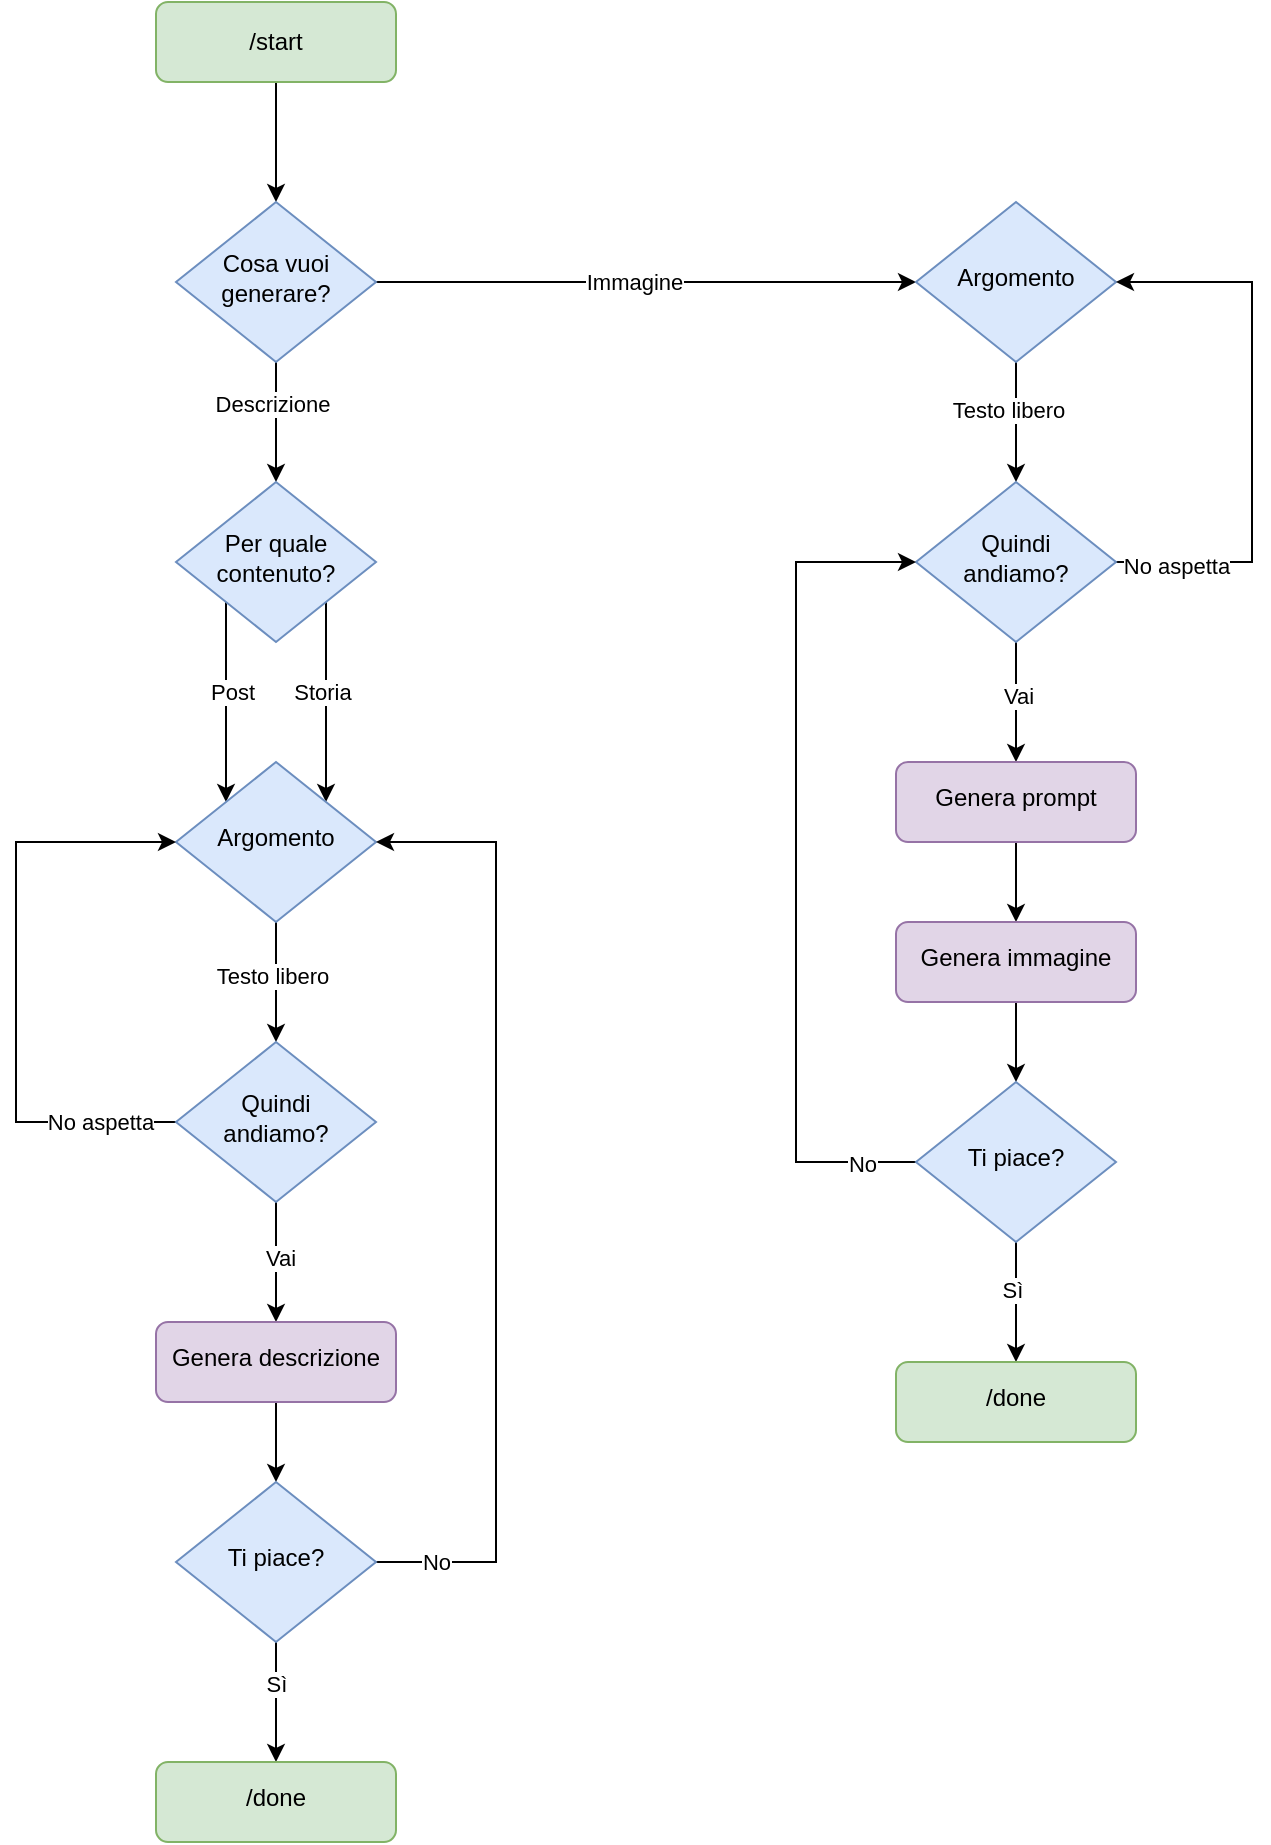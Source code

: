 <mxfile version="23.1.5" type="device">
  <diagram id="C5RBs43oDa-KdzZeNtuy" name="Page-1">
    <mxGraphModel dx="1012" dy="593" grid="1" gridSize="10" guides="1" tooltips="1" connect="1" arrows="1" fold="1" page="1" pageScale="1" pageWidth="827" pageHeight="1169" math="0" shadow="0">
      <root>
        <mxCell id="WIyWlLk6GJQsqaUBKTNV-0" />
        <mxCell id="WIyWlLk6GJQsqaUBKTNV-1" parent="WIyWlLk6GJQsqaUBKTNV-0" />
        <mxCell id="qJ55KxAOVfGeLWlhkWv6-21" style="edgeStyle=orthogonalEdgeStyle;rounded=0;orthogonalLoop=1;jettySize=auto;html=1;entryX=0.5;entryY=0;entryDx=0;entryDy=0;" edge="1" parent="WIyWlLk6GJQsqaUBKTNV-1" source="WIyWlLk6GJQsqaUBKTNV-3" target="WIyWlLk6GJQsqaUBKTNV-6">
          <mxGeometry relative="1" as="geometry" />
        </mxCell>
        <mxCell id="WIyWlLk6GJQsqaUBKTNV-3" value="/start" style="rounded=1;whiteSpace=wrap;html=1;fontSize=12;glass=0;strokeWidth=1;shadow=0;fillColor=#d5e8d4;strokeColor=#82b366;" parent="WIyWlLk6GJQsqaUBKTNV-1" vertex="1">
          <mxGeometry x="160" y="80" width="120" height="40" as="geometry" />
        </mxCell>
        <mxCell id="qJ55KxAOVfGeLWlhkWv6-23" style="edgeStyle=orthogonalEdgeStyle;rounded=0;orthogonalLoop=1;jettySize=auto;html=1;entryX=0.5;entryY=0;entryDx=0;entryDy=0;" edge="1" parent="WIyWlLk6GJQsqaUBKTNV-1" source="WIyWlLk6GJQsqaUBKTNV-6" target="WIyWlLk6GJQsqaUBKTNV-10">
          <mxGeometry relative="1" as="geometry" />
        </mxCell>
        <mxCell id="qJ55KxAOVfGeLWlhkWv6-26" value="Descrizione" style="edgeLabel;html=1;align=center;verticalAlign=middle;resizable=0;points=[];" vertex="1" connectable="0" parent="qJ55KxAOVfGeLWlhkWv6-23">
          <mxGeometry x="-0.31" y="-2" relative="1" as="geometry">
            <mxPoint as="offset" />
          </mxGeometry>
        </mxCell>
        <mxCell id="qJ55KxAOVfGeLWlhkWv6-24" style="edgeStyle=orthogonalEdgeStyle;rounded=0;orthogonalLoop=1;jettySize=auto;html=1;entryX=0;entryY=0.5;entryDx=0;entryDy=0;" edge="1" parent="WIyWlLk6GJQsqaUBKTNV-1" source="WIyWlLk6GJQsqaUBKTNV-6" target="qJ55KxAOVfGeLWlhkWv6-35">
          <mxGeometry relative="1" as="geometry">
            <mxPoint x="320" y="220" as="targetPoint" />
            <Array as="points">
              <mxPoint x="450" y="220" />
            </Array>
          </mxGeometry>
        </mxCell>
        <mxCell id="qJ55KxAOVfGeLWlhkWv6-27" value="Immagine" style="edgeLabel;html=1;align=center;verticalAlign=middle;resizable=0;points=[];" vertex="1" connectable="0" parent="qJ55KxAOVfGeLWlhkWv6-24">
          <mxGeometry x="0.104" y="2" relative="1" as="geometry">
            <mxPoint x="-20" y="2" as="offset" />
          </mxGeometry>
        </mxCell>
        <mxCell id="WIyWlLk6GJQsqaUBKTNV-6" value="Cosa vuoi generare?" style="rhombus;whiteSpace=wrap;html=1;shadow=0;fontFamily=Helvetica;fontSize=12;align=center;strokeWidth=1;spacing=6;spacingTop=-4;fillColor=#dae8fc;strokeColor=#6c8ebf;" parent="WIyWlLk6GJQsqaUBKTNV-1" vertex="1">
          <mxGeometry x="170" y="180" width="100" height="80" as="geometry" />
        </mxCell>
        <mxCell id="qJ55KxAOVfGeLWlhkWv6-28" style="edgeStyle=orthogonalEdgeStyle;rounded=0;orthogonalLoop=1;jettySize=auto;html=1;exitX=0;exitY=1;exitDx=0;exitDy=0;entryX=0;entryY=0;entryDx=0;entryDy=0;" edge="1" parent="WIyWlLk6GJQsqaUBKTNV-1" source="WIyWlLk6GJQsqaUBKTNV-10" target="qJ55KxAOVfGeLWlhkWv6-0">
          <mxGeometry relative="1" as="geometry" />
        </mxCell>
        <mxCell id="qJ55KxAOVfGeLWlhkWv6-30" value="Post" style="edgeLabel;html=1;align=center;verticalAlign=middle;resizable=0;points=[];" vertex="1" connectable="0" parent="qJ55KxAOVfGeLWlhkWv6-28">
          <mxGeometry x="-0.104" y="3" relative="1" as="geometry">
            <mxPoint as="offset" />
          </mxGeometry>
        </mxCell>
        <mxCell id="qJ55KxAOVfGeLWlhkWv6-29" style="edgeStyle=orthogonalEdgeStyle;rounded=0;orthogonalLoop=1;jettySize=auto;html=1;exitX=1;exitY=1;exitDx=0;exitDy=0;entryX=1;entryY=0;entryDx=0;entryDy=0;" edge="1" parent="WIyWlLk6GJQsqaUBKTNV-1" source="WIyWlLk6GJQsqaUBKTNV-10" target="qJ55KxAOVfGeLWlhkWv6-0">
          <mxGeometry relative="1" as="geometry" />
        </mxCell>
        <mxCell id="qJ55KxAOVfGeLWlhkWv6-31" value="Storia" style="edgeLabel;html=1;align=center;verticalAlign=middle;resizable=0;points=[];" vertex="1" connectable="0" parent="qJ55KxAOVfGeLWlhkWv6-29">
          <mxGeometry x="-0.104" y="-2" relative="1" as="geometry">
            <mxPoint as="offset" />
          </mxGeometry>
        </mxCell>
        <mxCell id="WIyWlLk6GJQsqaUBKTNV-10" value="Per quale contenuto?" style="rhombus;whiteSpace=wrap;html=1;shadow=0;fontFamily=Helvetica;fontSize=12;align=center;strokeWidth=1;spacing=6;spacingTop=-4;fillColor=#dae8fc;strokeColor=#6c8ebf;" parent="WIyWlLk6GJQsqaUBKTNV-1" vertex="1">
          <mxGeometry x="170" y="320" width="100" height="80" as="geometry" />
        </mxCell>
        <mxCell id="qJ55KxAOVfGeLWlhkWv6-2" style="edgeStyle=orthogonalEdgeStyle;rounded=0;orthogonalLoop=1;jettySize=auto;html=1;entryX=0.5;entryY=0;entryDx=0;entryDy=0;" edge="1" parent="WIyWlLk6GJQsqaUBKTNV-1" source="qJ55KxAOVfGeLWlhkWv6-0" target="qJ55KxAOVfGeLWlhkWv6-1">
          <mxGeometry relative="1" as="geometry" />
        </mxCell>
        <mxCell id="qJ55KxAOVfGeLWlhkWv6-3" value="Testo libero" style="edgeLabel;html=1;align=center;verticalAlign=middle;resizable=0;points=[];" vertex="1" connectable="0" parent="qJ55KxAOVfGeLWlhkWv6-2">
          <mxGeometry x="-0.097" y="-2" relative="1" as="geometry">
            <mxPoint as="offset" />
          </mxGeometry>
        </mxCell>
        <mxCell id="qJ55KxAOVfGeLWlhkWv6-0" value="Argomento" style="rhombus;whiteSpace=wrap;html=1;shadow=0;fontFamily=Helvetica;fontSize=12;align=center;strokeWidth=1;spacing=6;spacingTop=-4;fillColor=#dae8fc;strokeColor=#6c8ebf;" vertex="1" parent="WIyWlLk6GJQsqaUBKTNV-1">
          <mxGeometry x="170" y="460" width="100" height="80" as="geometry" />
        </mxCell>
        <mxCell id="qJ55KxAOVfGeLWlhkWv6-8" value="" style="edgeStyle=orthogonalEdgeStyle;rounded=0;orthogonalLoop=1;jettySize=auto;html=1;" edge="1" parent="WIyWlLk6GJQsqaUBKTNV-1" source="qJ55KxAOVfGeLWlhkWv6-1" target="qJ55KxAOVfGeLWlhkWv6-7">
          <mxGeometry relative="1" as="geometry" />
        </mxCell>
        <mxCell id="qJ55KxAOVfGeLWlhkWv6-18" value="Vai" style="edgeLabel;html=1;align=center;verticalAlign=middle;resizable=0;points=[];" vertex="1" connectable="0" parent="qJ55KxAOVfGeLWlhkWv6-8">
          <mxGeometry x="-0.076" y="2" relative="1" as="geometry">
            <mxPoint as="offset" />
          </mxGeometry>
        </mxCell>
        <mxCell id="qJ55KxAOVfGeLWlhkWv6-19" style="edgeStyle=orthogonalEdgeStyle;rounded=0;orthogonalLoop=1;jettySize=auto;html=1;entryX=0;entryY=0.5;entryDx=0;entryDy=0;" edge="1" parent="WIyWlLk6GJQsqaUBKTNV-1" source="qJ55KxAOVfGeLWlhkWv6-1" target="qJ55KxAOVfGeLWlhkWv6-0">
          <mxGeometry relative="1" as="geometry">
            <mxPoint x="170" y="480" as="targetPoint" />
            <Array as="points">
              <mxPoint x="90" y="640" />
              <mxPoint x="90" y="500" />
            </Array>
          </mxGeometry>
        </mxCell>
        <mxCell id="qJ55KxAOVfGeLWlhkWv6-20" value="No aspetta" style="edgeLabel;html=1;align=center;verticalAlign=middle;resizable=0;points=[];" vertex="1" connectable="0" parent="qJ55KxAOVfGeLWlhkWv6-19">
          <mxGeometry x="-0.692" relative="1" as="geometry">
            <mxPoint x="8" as="offset" />
          </mxGeometry>
        </mxCell>
        <mxCell id="qJ55KxAOVfGeLWlhkWv6-1" value="Quindi andiamo?" style="rhombus;whiteSpace=wrap;html=1;shadow=0;fontFamily=Helvetica;fontSize=12;align=center;strokeWidth=1;spacing=6;spacingTop=-4;fillColor=#dae8fc;strokeColor=#6c8ebf;" vertex="1" parent="WIyWlLk6GJQsqaUBKTNV-1">
          <mxGeometry x="170" y="600" width="100" height="80" as="geometry" />
        </mxCell>
        <mxCell id="qJ55KxAOVfGeLWlhkWv6-10" value="" style="edgeStyle=orthogonalEdgeStyle;rounded=0;orthogonalLoop=1;jettySize=auto;html=1;entryX=0.5;entryY=0;entryDx=0;entryDy=0;entryPerimeter=0;" edge="1" parent="WIyWlLk6GJQsqaUBKTNV-1" source="qJ55KxAOVfGeLWlhkWv6-7" target="qJ55KxAOVfGeLWlhkWv6-11">
          <mxGeometry relative="1" as="geometry">
            <mxPoint x="220" y="875" as="targetPoint" />
          </mxGeometry>
        </mxCell>
        <mxCell id="qJ55KxAOVfGeLWlhkWv6-7" value="Genera descrizione" style="rounded=1;whiteSpace=wrap;html=1;shadow=0;strokeWidth=1;spacing=6;spacingTop=-4;fillColor=#e1d5e7;strokeColor=#9673a6;" vertex="1" parent="WIyWlLk6GJQsqaUBKTNV-1">
          <mxGeometry x="160" y="740" width="120" height="40" as="geometry" />
        </mxCell>
        <mxCell id="qJ55KxAOVfGeLWlhkWv6-15" value="" style="edgeStyle=orthogonalEdgeStyle;rounded=0;orthogonalLoop=1;jettySize=auto;html=1;entryX=0.5;entryY=0;entryDx=0;entryDy=0;" edge="1" parent="WIyWlLk6GJQsqaUBKTNV-1" source="qJ55KxAOVfGeLWlhkWv6-11" target="qJ55KxAOVfGeLWlhkWv6-16">
          <mxGeometry relative="1" as="geometry">
            <mxPoint x="220" y="1050" as="targetPoint" />
          </mxGeometry>
        </mxCell>
        <mxCell id="qJ55KxAOVfGeLWlhkWv6-17" value="Sì" style="edgeLabel;html=1;align=center;verticalAlign=middle;resizable=0;points=[];" vertex="1" connectable="0" parent="qJ55KxAOVfGeLWlhkWv6-15">
          <mxGeometry x="-0.297" relative="1" as="geometry">
            <mxPoint as="offset" />
          </mxGeometry>
        </mxCell>
        <mxCell id="qJ55KxAOVfGeLWlhkWv6-32" style="edgeStyle=orthogonalEdgeStyle;rounded=0;orthogonalLoop=1;jettySize=auto;html=1;entryX=1;entryY=0.5;entryDx=0;entryDy=0;" edge="1" parent="WIyWlLk6GJQsqaUBKTNV-1" source="qJ55KxAOVfGeLWlhkWv6-11" target="qJ55KxAOVfGeLWlhkWv6-0">
          <mxGeometry relative="1" as="geometry">
            <Array as="points">
              <mxPoint x="330" y="860" />
              <mxPoint x="330" y="500" />
            </Array>
          </mxGeometry>
        </mxCell>
        <mxCell id="qJ55KxAOVfGeLWlhkWv6-33" value="No" style="edgeLabel;html=1;align=center;verticalAlign=middle;resizable=0;points=[];" vertex="1" connectable="0" parent="qJ55KxAOVfGeLWlhkWv6-32">
          <mxGeometry x="-0.86" y="-1" relative="1" as="geometry">
            <mxPoint x="-4" y="-1" as="offset" />
          </mxGeometry>
        </mxCell>
        <mxCell id="qJ55KxAOVfGeLWlhkWv6-11" value="Ti piace?" style="rhombus;whiteSpace=wrap;html=1;shadow=0;fontFamily=Helvetica;fontSize=12;align=center;strokeWidth=1;spacing=6;spacingTop=-4;fillColor=#dae8fc;strokeColor=#6c8ebf;" vertex="1" parent="WIyWlLk6GJQsqaUBKTNV-1">
          <mxGeometry x="170" y="820" width="100" height="80" as="geometry" />
        </mxCell>
        <mxCell id="qJ55KxAOVfGeLWlhkWv6-16" value="/done" style="rounded=1;whiteSpace=wrap;html=1;shadow=0;strokeWidth=1;spacing=6;spacingTop=-4;fillColor=#d5e8d4;strokeColor=#82b366;" vertex="1" parent="WIyWlLk6GJQsqaUBKTNV-1">
          <mxGeometry x="160" y="960" width="120" height="40" as="geometry" />
        </mxCell>
        <mxCell id="qJ55KxAOVfGeLWlhkWv6-39" style="edgeStyle=orthogonalEdgeStyle;rounded=0;orthogonalLoop=1;jettySize=auto;html=1;entryX=0.5;entryY=0;entryDx=0;entryDy=0;" edge="1" parent="WIyWlLk6GJQsqaUBKTNV-1" source="qJ55KxAOVfGeLWlhkWv6-35" target="qJ55KxAOVfGeLWlhkWv6-37">
          <mxGeometry relative="1" as="geometry" />
        </mxCell>
        <mxCell id="qJ55KxAOVfGeLWlhkWv6-40" value="Testo libero" style="edgeLabel;html=1;align=center;verticalAlign=middle;resizable=0;points=[];" vertex="1" connectable="0" parent="qJ55KxAOVfGeLWlhkWv6-39">
          <mxGeometry x="-0.211" y="-4" relative="1" as="geometry">
            <mxPoint as="offset" />
          </mxGeometry>
        </mxCell>
        <mxCell id="qJ55KxAOVfGeLWlhkWv6-35" value="Argomento" style="rhombus;whiteSpace=wrap;html=1;shadow=0;fontFamily=Helvetica;fontSize=12;align=center;strokeWidth=1;spacing=6;spacingTop=-4;fillColor=#dae8fc;strokeColor=#6c8ebf;" vertex="1" parent="WIyWlLk6GJQsqaUBKTNV-1">
          <mxGeometry x="540" y="180" width="100" height="80" as="geometry" />
        </mxCell>
        <mxCell id="qJ55KxAOVfGeLWlhkWv6-41" style="edgeStyle=orthogonalEdgeStyle;rounded=0;orthogonalLoop=1;jettySize=auto;html=1;entryX=0.5;entryY=0;entryDx=0;entryDy=0;" edge="1" parent="WIyWlLk6GJQsqaUBKTNV-1" source="qJ55KxAOVfGeLWlhkWv6-37" target="qJ55KxAOVfGeLWlhkWv6-38">
          <mxGeometry relative="1" as="geometry" />
        </mxCell>
        <mxCell id="qJ55KxAOVfGeLWlhkWv6-42" value="Vai" style="edgeLabel;html=1;align=center;verticalAlign=middle;resizable=0;points=[];" vertex="1" connectable="0" parent="qJ55KxAOVfGeLWlhkWv6-41">
          <mxGeometry x="-0.12" y="1" relative="1" as="geometry">
            <mxPoint as="offset" />
          </mxGeometry>
        </mxCell>
        <mxCell id="qJ55KxAOVfGeLWlhkWv6-43" style="edgeStyle=orthogonalEdgeStyle;rounded=0;orthogonalLoop=1;jettySize=auto;html=1;entryX=1;entryY=0.5;entryDx=0;entryDy=0;exitX=1;exitY=0.5;exitDx=0;exitDy=0;" edge="1" parent="WIyWlLk6GJQsqaUBKTNV-1" source="qJ55KxAOVfGeLWlhkWv6-37" target="qJ55KxAOVfGeLWlhkWv6-35">
          <mxGeometry relative="1" as="geometry">
            <Array as="points">
              <mxPoint x="708" y="360" />
              <mxPoint x="708" y="220" />
            </Array>
          </mxGeometry>
        </mxCell>
        <mxCell id="qJ55KxAOVfGeLWlhkWv6-44" value="No aspetta" style="edgeLabel;html=1;align=center;verticalAlign=middle;resizable=0;points=[];" vertex="1" connectable="0" parent="qJ55KxAOVfGeLWlhkWv6-43">
          <mxGeometry x="-0.787" y="-2" relative="1" as="geometry">
            <mxPoint as="offset" />
          </mxGeometry>
        </mxCell>
        <mxCell id="qJ55KxAOVfGeLWlhkWv6-37" value="Quindi andiamo?" style="rhombus;whiteSpace=wrap;html=1;shadow=0;fontFamily=Helvetica;fontSize=12;align=center;strokeWidth=1;spacing=6;spacingTop=-4;fillColor=#dae8fc;strokeColor=#6c8ebf;" vertex="1" parent="WIyWlLk6GJQsqaUBKTNV-1">
          <mxGeometry x="540" y="320" width="100" height="80" as="geometry" />
        </mxCell>
        <mxCell id="qJ55KxAOVfGeLWlhkWv6-46" style="edgeStyle=orthogonalEdgeStyle;rounded=0;orthogonalLoop=1;jettySize=auto;html=1;entryX=0.5;entryY=0;entryDx=0;entryDy=0;" edge="1" parent="WIyWlLk6GJQsqaUBKTNV-1" source="qJ55KxAOVfGeLWlhkWv6-38" target="qJ55KxAOVfGeLWlhkWv6-45">
          <mxGeometry relative="1" as="geometry" />
        </mxCell>
        <mxCell id="qJ55KxAOVfGeLWlhkWv6-38" value="Genera prompt" style="rounded=1;whiteSpace=wrap;html=1;shadow=0;strokeWidth=1;spacing=6;spacingTop=-4;fillColor=#e1d5e7;strokeColor=#9673a6;" vertex="1" parent="WIyWlLk6GJQsqaUBKTNV-1">
          <mxGeometry x="530" y="460" width="120" height="40" as="geometry" />
        </mxCell>
        <mxCell id="qJ55KxAOVfGeLWlhkWv6-51" style="edgeStyle=orthogonalEdgeStyle;rounded=0;orthogonalLoop=1;jettySize=auto;html=1;" edge="1" parent="WIyWlLk6GJQsqaUBKTNV-1" source="qJ55KxAOVfGeLWlhkWv6-45" target="qJ55KxAOVfGeLWlhkWv6-49">
          <mxGeometry relative="1" as="geometry" />
        </mxCell>
        <mxCell id="qJ55KxAOVfGeLWlhkWv6-45" value="Genera immagine" style="rounded=1;whiteSpace=wrap;html=1;shadow=0;strokeWidth=1;spacing=6;spacingTop=-4;fillColor=#e1d5e7;strokeColor=#9673a6;" vertex="1" parent="WIyWlLk6GJQsqaUBKTNV-1">
          <mxGeometry x="530" y="540" width="120" height="40" as="geometry" />
        </mxCell>
        <mxCell id="qJ55KxAOVfGeLWlhkWv6-52" style="edgeStyle=orthogonalEdgeStyle;rounded=0;orthogonalLoop=1;jettySize=auto;html=1;" edge="1" parent="WIyWlLk6GJQsqaUBKTNV-1" source="qJ55KxAOVfGeLWlhkWv6-49" target="qJ55KxAOVfGeLWlhkWv6-50">
          <mxGeometry relative="1" as="geometry" />
        </mxCell>
        <mxCell id="qJ55KxAOVfGeLWlhkWv6-53" value="Sì" style="edgeLabel;html=1;align=center;verticalAlign=middle;resizable=0;points=[];" vertex="1" connectable="0" parent="qJ55KxAOVfGeLWlhkWv6-52">
          <mxGeometry x="-0.2" y="-2" relative="1" as="geometry">
            <mxPoint as="offset" />
          </mxGeometry>
        </mxCell>
        <mxCell id="qJ55KxAOVfGeLWlhkWv6-56" style="edgeStyle=orthogonalEdgeStyle;rounded=0;orthogonalLoop=1;jettySize=auto;html=1;exitX=0;exitY=0.5;exitDx=0;exitDy=0;" edge="1" parent="WIyWlLk6GJQsqaUBKTNV-1" source="qJ55KxAOVfGeLWlhkWv6-49">
          <mxGeometry relative="1" as="geometry">
            <mxPoint x="565" y="660" as="sourcePoint" />
            <mxPoint x="540" y="360" as="targetPoint" />
            <Array as="points">
              <mxPoint x="480" y="660" />
              <mxPoint x="480" y="360" />
            </Array>
          </mxGeometry>
        </mxCell>
        <mxCell id="qJ55KxAOVfGeLWlhkWv6-57" value="No" style="edgeLabel;html=1;align=center;verticalAlign=middle;resizable=0;points=[];" vertex="1" connectable="0" parent="qJ55KxAOVfGeLWlhkWv6-56">
          <mxGeometry x="-0.869" y="1" relative="1" as="geometry">
            <mxPoint as="offset" />
          </mxGeometry>
        </mxCell>
        <mxCell id="qJ55KxAOVfGeLWlhkWv6-49" value="Ti piace?" style="rhombus;whiteSpace=wrap;html=1;shadow=0;fontFamily=Helvetica;fontSize=12;align=center;strokeWidth=1;spacing=6;spacingTop=-4;fillColor=#dae8fc;strokeColor=#6c8ebf;" vertex="1" parent="WIyWlLk6GJQsqaUBKTNV-1">
          <mxGeometry x="540" y="620" width="100" height="80" as="geometry" />
        </mxCell>
        <mxCell id="qJ55KxAOVfGeLWlhkWv6-50" value="/done" style="rounded=1;whiteSpace=wrap;html=1;shadow=0;strokeWidth=1;spacing=6;spacingTop=-4;fillColor=#d5e8d4;strokeColor=#82b366;" vertex="1" parent="WIyWlLk6GJQsqaUBKTNV-1">
          <mxGeometry x="530" y="760" width="120" height="40" as="geometry" />
        </mxCell>
      </root>
    </mxGraphModel>
  </diagram>
</mxfile>
